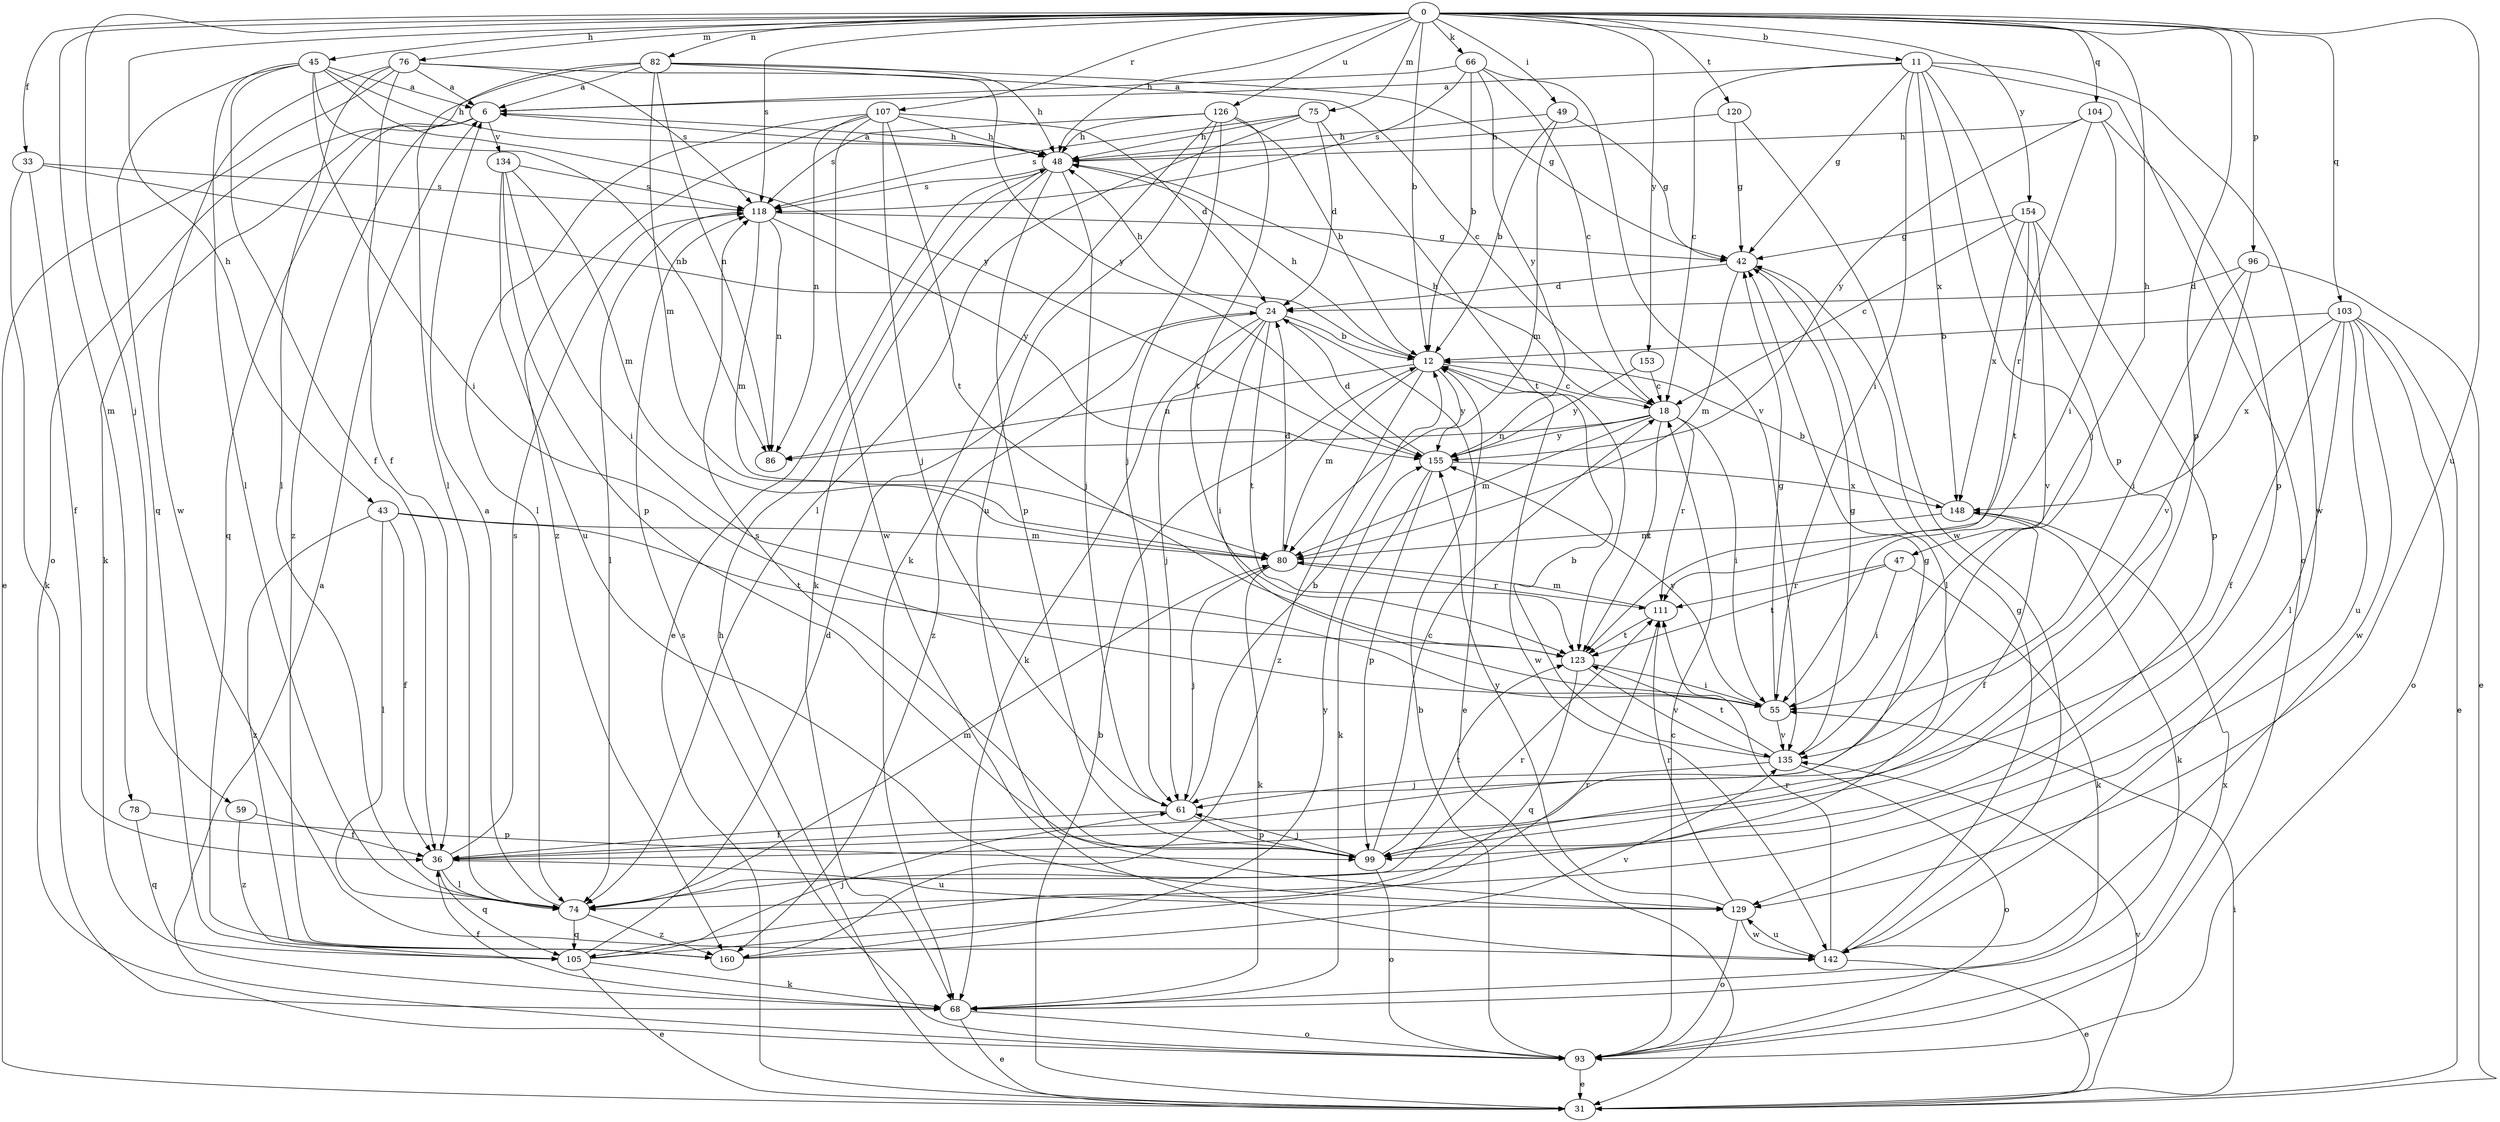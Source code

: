 strict digraph  {
0;
6;
11;
12;
18;
24;
31;
33;
36;
42;
43;
45;
47;
48;
49;
55;
59;
61;
66;
68;
74;
75;
76;
78;
80;
82;
86;
93;
96;
99;
103;
104;
105;
107;
111;
118;
120;
123;
126;
129;
134;
135;
142;
148;
153;
154;
155;
160;
0 -> 11  [label=b];
0 -> 12  [label=b];
0 -> 33  [label=f];
0 -> 43  [label=h];
0 -> 45  [label=h];
0 -> 47  [label=h];
0 -> 48  [label=h];
0 -> 49  [label=i];
0 -> 59  [label=j];
0 -> 66  [label=k];
0 -> 75  [label=m];
0 -> 76  [label=m];
0 -> 78  [label=m];
0 -> 82  [label=n];
0 -> 96  [label=p];
0 -> 99  [label=p];
0 -> 103  [label=q];
0 -> 104  [label=q];
0 -> 107  [label=r];
0 -> 118  [label=s];
0 -> 120  [label=t];
0 -> 126  [label=u];
0 -> 129  [label=u];
0 -> 153  [label=y];
0 -> 154  [label=y];
6 -> 48  [label=h];
6 -> 68  [label=k];
6 -> 105  [label=q];
6 -> 134  [label=v];
6 -> 160  [label=z];
11 -> 6  [label=a];
11 -> 18  [label=c];
11 -> 42  [label=g];
11 -> 55  [label=i];
11 -> 61  [label=j];
11 -> 93  [label=o];
11 -> 99  [label=p];
11 -> 142  [label=w];
11 -> 148  [label=x];
12 -> 18  [label=c];
12 -> 48  [label=h];
12 -> 80  [label=m];
12 -> 86  [label=n];
12 -> 142  [label=w];
12 -> 155  [label=y];
12 -> 160  [label=z];
18 -> 48  [label=h];
18 -> 55  [label=i];
18 -> 80  [label=m];
18 -> 86  [label=n];
18 -> 111  [label=r];
18 -> 123  [label=t];
18 -> 155  [label=y];
24 -> 12  [label=b];
24 -> 31  [label=e];
24 -> 48  [label=h];
24 -> 55  [label=i];
24 -> 61  [label=j];
24 -> 68  [label=k];
24 -> 123  [label=t];
24 -> 160  [label=z];
31 -> 12  [label=b];
31 -> 48  [label=h];
31 -> 55  [label=i];
31 -> 135  [label=v];
33 -> 12  [label=b];
33 -> 36  [label=f];
33 -> 68  [label=k];
33 -> 118  [label=s];
36 -> 42  [label=g];
36 -> 74  [label=l];
36 -> 105  [label=q];
36 -> 118  [label=s];
36 -> 129  [label=u];
42 -> 24  [label=d];
42 -> 74  [label=l];
42 -> 80  [label=m];
43 -> 36  [label=f];
43 -> 74  [label=l];
43 -> 80  [label=m];
43 -> 123  [label=t];
43 -> 160  [label=z];
45 -> 6  [label=a];
45 -> 36  [label=f];
45 -> 48  [label=h];
45 -> 55  [label=i];
45 -> 74  [label=l];
45 -> 86  [label=n];
45 -> 105  [label=q];
45 -> 155  [label=y];
47 -> 55  [label=i];
47 -> 68  [label=k];
47 -> 111  [label=r];
47 -> 123  [label=t];
48 -> 6  [label=a];
48 -> 31  [label=e];
48 -> 61  [label=j];
48 -> 68  [label=k];
48 -> 99  [label=p];
48 -> 118  [label=s];
49 -> 12  [label=b];
49 -> 42  [label=g];
49 -> 48  [label=h];
49 -> 80  [label=m];
55 -> 42  [label=g];
55 -> 135  [label=v];
55 -> 155  [label=y];
59 -> 36  [label=f];
59 -> 160  [label=z];
61 -> 12  [label=b];
61 -> 36  [label=f];
61 -> 99  [label=p];
66 -> 6  [label=a];
66 -> 12  [label=b];
66 -> 18  [label=c];
66 -> 118  [label=s];
66 -> 135  [label=v];
66 -> 155  [label=y];
68 -> 31  [label=e];
68 -> 36  [label=f];
68 -> 93  [label=o];
74 -> 6  [label=a];
74 -> 80  [label=m];
74 -> 105  [label=q];
74 -> 111  [label=r];
74 -> 160  [label=z];
75 -> 24  [label=d];
75 -> 48  [label=h];
75 -> 74  [label=l];
75 -> 118  [label=s];
75 -> 123  [label=t];
76 -> 6  [label=a];
76 -> 31  [label=e];
76 -> 36  [label=f];
76 -> 74  [label=l];
76 -> 118  [label=s];
76 -> 142  [label=w];
76 -> 155  [label=y];
78 -> 99  [label=p];
78 -> 105  [label=q];
80 -> 24  [label=d];
80 -> 61  [label=j];
80 -> 68  [label=k];
80 -> 111  [label=r];
82 -> 6  [label=a];
82 -> 18  [label=c];
82 -> 42  [label=g];
82 -> 48  [label=h];
82 -> 74  [label=l];
82 -> 80  [label=m];
82 -> 86  [label=n];
82 -> 93  [label=o];
93 -> 6  [label=a];
93 -> 12  [label=b];
93 -> 18  [label=c];
93 -> 31  [label=e];
93 -> 118  [label=s];
93 -> 148  [label=x];
96 -> 24  [label=d];
96 -> 31  [label=e];
96 -> 55  [label=i];
96 -> 135  [label=v];
99 -> 18  [label=c];
99 -> 61  [label=j];
99 -> 93  [label=o];
99 -> 118  [label=s];
99 -> 123  [label=t];
103 -> 12  [label=b];
103 -> 31  [label=e];
103 -> 36  [label=f];
103 -> 74  [label=l];
103 -> 93  [label=o];
103 -> 129  [label=u];
103 -> 142  [label=w];
103 -> 148  [label=x];
104 -> 48  [label=h];
104 -> 55  [label=i];
104 -> 99  [label=p];
104 -> 111  [label=r];
104 -> 155  [label=y];
105 -> 24  [label=d];
105 -> 31  [label=e];
105 -> 61  [label=j];
105 -> 68  [label=k];
105 -> 111  [label=r];
107 -> 24  [label=d];
107 -> 48  [label=h];
107 -> 61  [label=j];
107 -> 74  [label=l];
107 -> 86  [label=n];
107 -> 123  [label=t];
107 -> 142  [label=w];
107 -> 160  [label=z];
111 -> 80  [label=m];
111 -> 123  [label=t];
118 -> 42  [label=g];
118 -> 74  [label=l];
118 -> 80  [label=m];
118 -> 86  [label=n];
118 -> 155  [label=y];
120 -> 42  [label=g];
120 -> 48  [label=h];
120 -> 142  [label=w];
123 -> 55  [label=i];
123 -> 105  [label=q];
123 -> 135  [label=v];
126 -> 12  [label=b];
126 -> 48  [label=h];
126 -> 61  [label=j];
126 -> 68  [label=k];
126 -> 118  [label=s];
126 -> 123  [label=t];
126 -> 129  [label=u];
129 -> 93  [label=o];
129 -> 111  [label=r];
129 -> 142  [label=w];
129 -> 155  [label=y];
134 -> 55  [label=i];
134 -> 80  [label=m];
134 -> 99  [label=p];
134 -> 118  [label=s];
134 -> 129  [label=u];
135 -> 12  [label=b];
135 -> 42  [label=g];
135 -> 61  [label=j];
135 -> 93  [label=o];
135 -> 123  [label=t];
142 -> 31  [label=e];
142 -> 42  [label=g];
142 -> 111  [label=r];
142 -> 129  [label=u];
148 -> 12  [label=b];
148 -> 36  [label=f];
148 -> 68  [label=k];
148 -> 80  [label=m];
153 -> 18  [label=c];
153 -> 155  [label=y];
154 -> 18  [label=c];
154 -> 42  [label=g];
154 -> 99  [label=p];
154 -> 123  [label=t];
154 -> 135  [label=v];
154 -> 148  [label=x];
155 -> 24  [label=d];
155 -> 68  [label=k];
155 -> 99  [label=p];
155 -> 148  [label=x];
160 -> 135  [label=v];
160 -> 155  [label=y];
}
